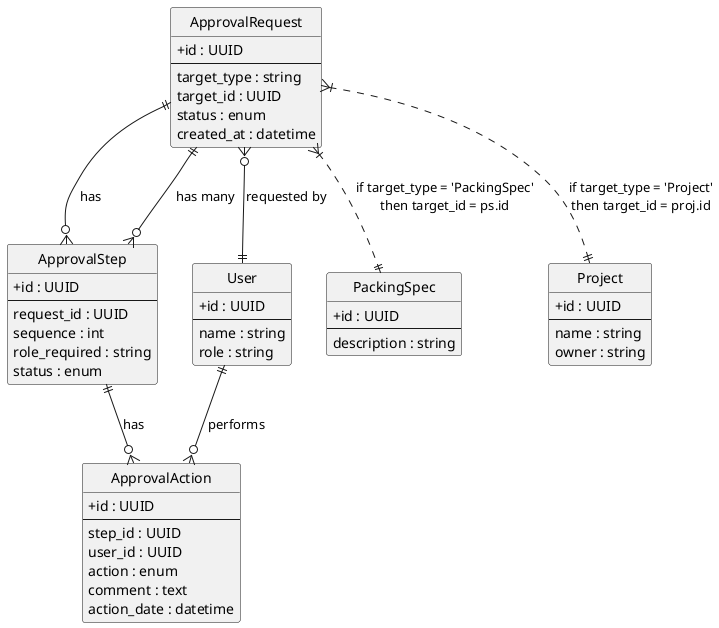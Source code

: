 @startuml
' Set style
hide circle
' skinparam linetype ortho
skinparam classAttributeIconSize 0

entity "ApprovalRequest" as request {
  + id : UUID
  --
  target_type : string
  target_id : UUID
  status : enum
  created_at : datetime
}

entity "ApprovalStep" as step {
  + id : UUID
  --
  request_id : UUID
  sequence : int
  role_required : string
  status : enum
}

entity "ApprovalAction" as action {
  + id : UUID
  --
  step_id : UUID
  user_id : UUID
  action : enum
  comment : text
  action_date : datetime
}

entity "User" as user {
  + id : UUID
  --
  name : string
  role : string
}

entity "PackingSpec" as ps {
  + id : UUID
  --
  description : string
}

entity "Project" as proj {
  + id : UUID
  --
  name : string
  owner : string
}


' Relationships
request ||--o{ step : has
step ||--o{ action : has
user ||--o{ action : performs
request ||--o{ step : has many
request }o--|| user : "requested by"

' Optional (informative): show relation between target_id and types
request }|..|| ps : "if target_type = 'PackingSpec'\nthen target_id = ps.id"
request }|..|| proj : "if target_type = 'Project'\nthen target_id = proj.id"

@enduml


/' 
=====================================
SAMPLE Records to illustrate further
=====================================

ApprovalRequest
| id (UUID) | target\_type  | target\_id (UUID) | status     | created\_at         |
| --------- | ------------- | ----------------- | ---------- | ------------------- |
| `req-001` | `PackingSpec` | `ps-789`          | `Approved` | 2025-07-17 09:00:00 |


ApprovalSteps
| id       | request\_id | sequence | role\_required | status   |
| -------- | ----------- | -------- | -------------- | -------- |
| step-001 | req-001     | 1        | `PIC`          | Approved |
| step-002 | req-001     | 2        | `Section Head` | Approved |
| step-003 | req-001     | 3        | `Dept Head`    | Approved |

ApprovalActions
| id      | step\_id | user\_id | action  | comment            | action\_date        |
| ------- | -------- | -------- | ------- | ------------------ | ------------------- |
| act-101 | step-001 | user-01  | Approve | "Looks good."      | 2025-07-17 09:05:00 |
| act-102 | step-002 | user-02  | Approve | "Reviewed and OK." | 2025-07-17 10:00:00 |
| act-103 | step-003 | user-03  | Approve | "Final approval."  | 2025-07-17 11:00:00 |

User
| id      | name    | role         |
| ------- | ------- | ------------ |
| user-01 | Alice   | PIC          |
| user-02 | Boby     | Section Head |
| user-03 | Charlie | Dept Head    |
'/